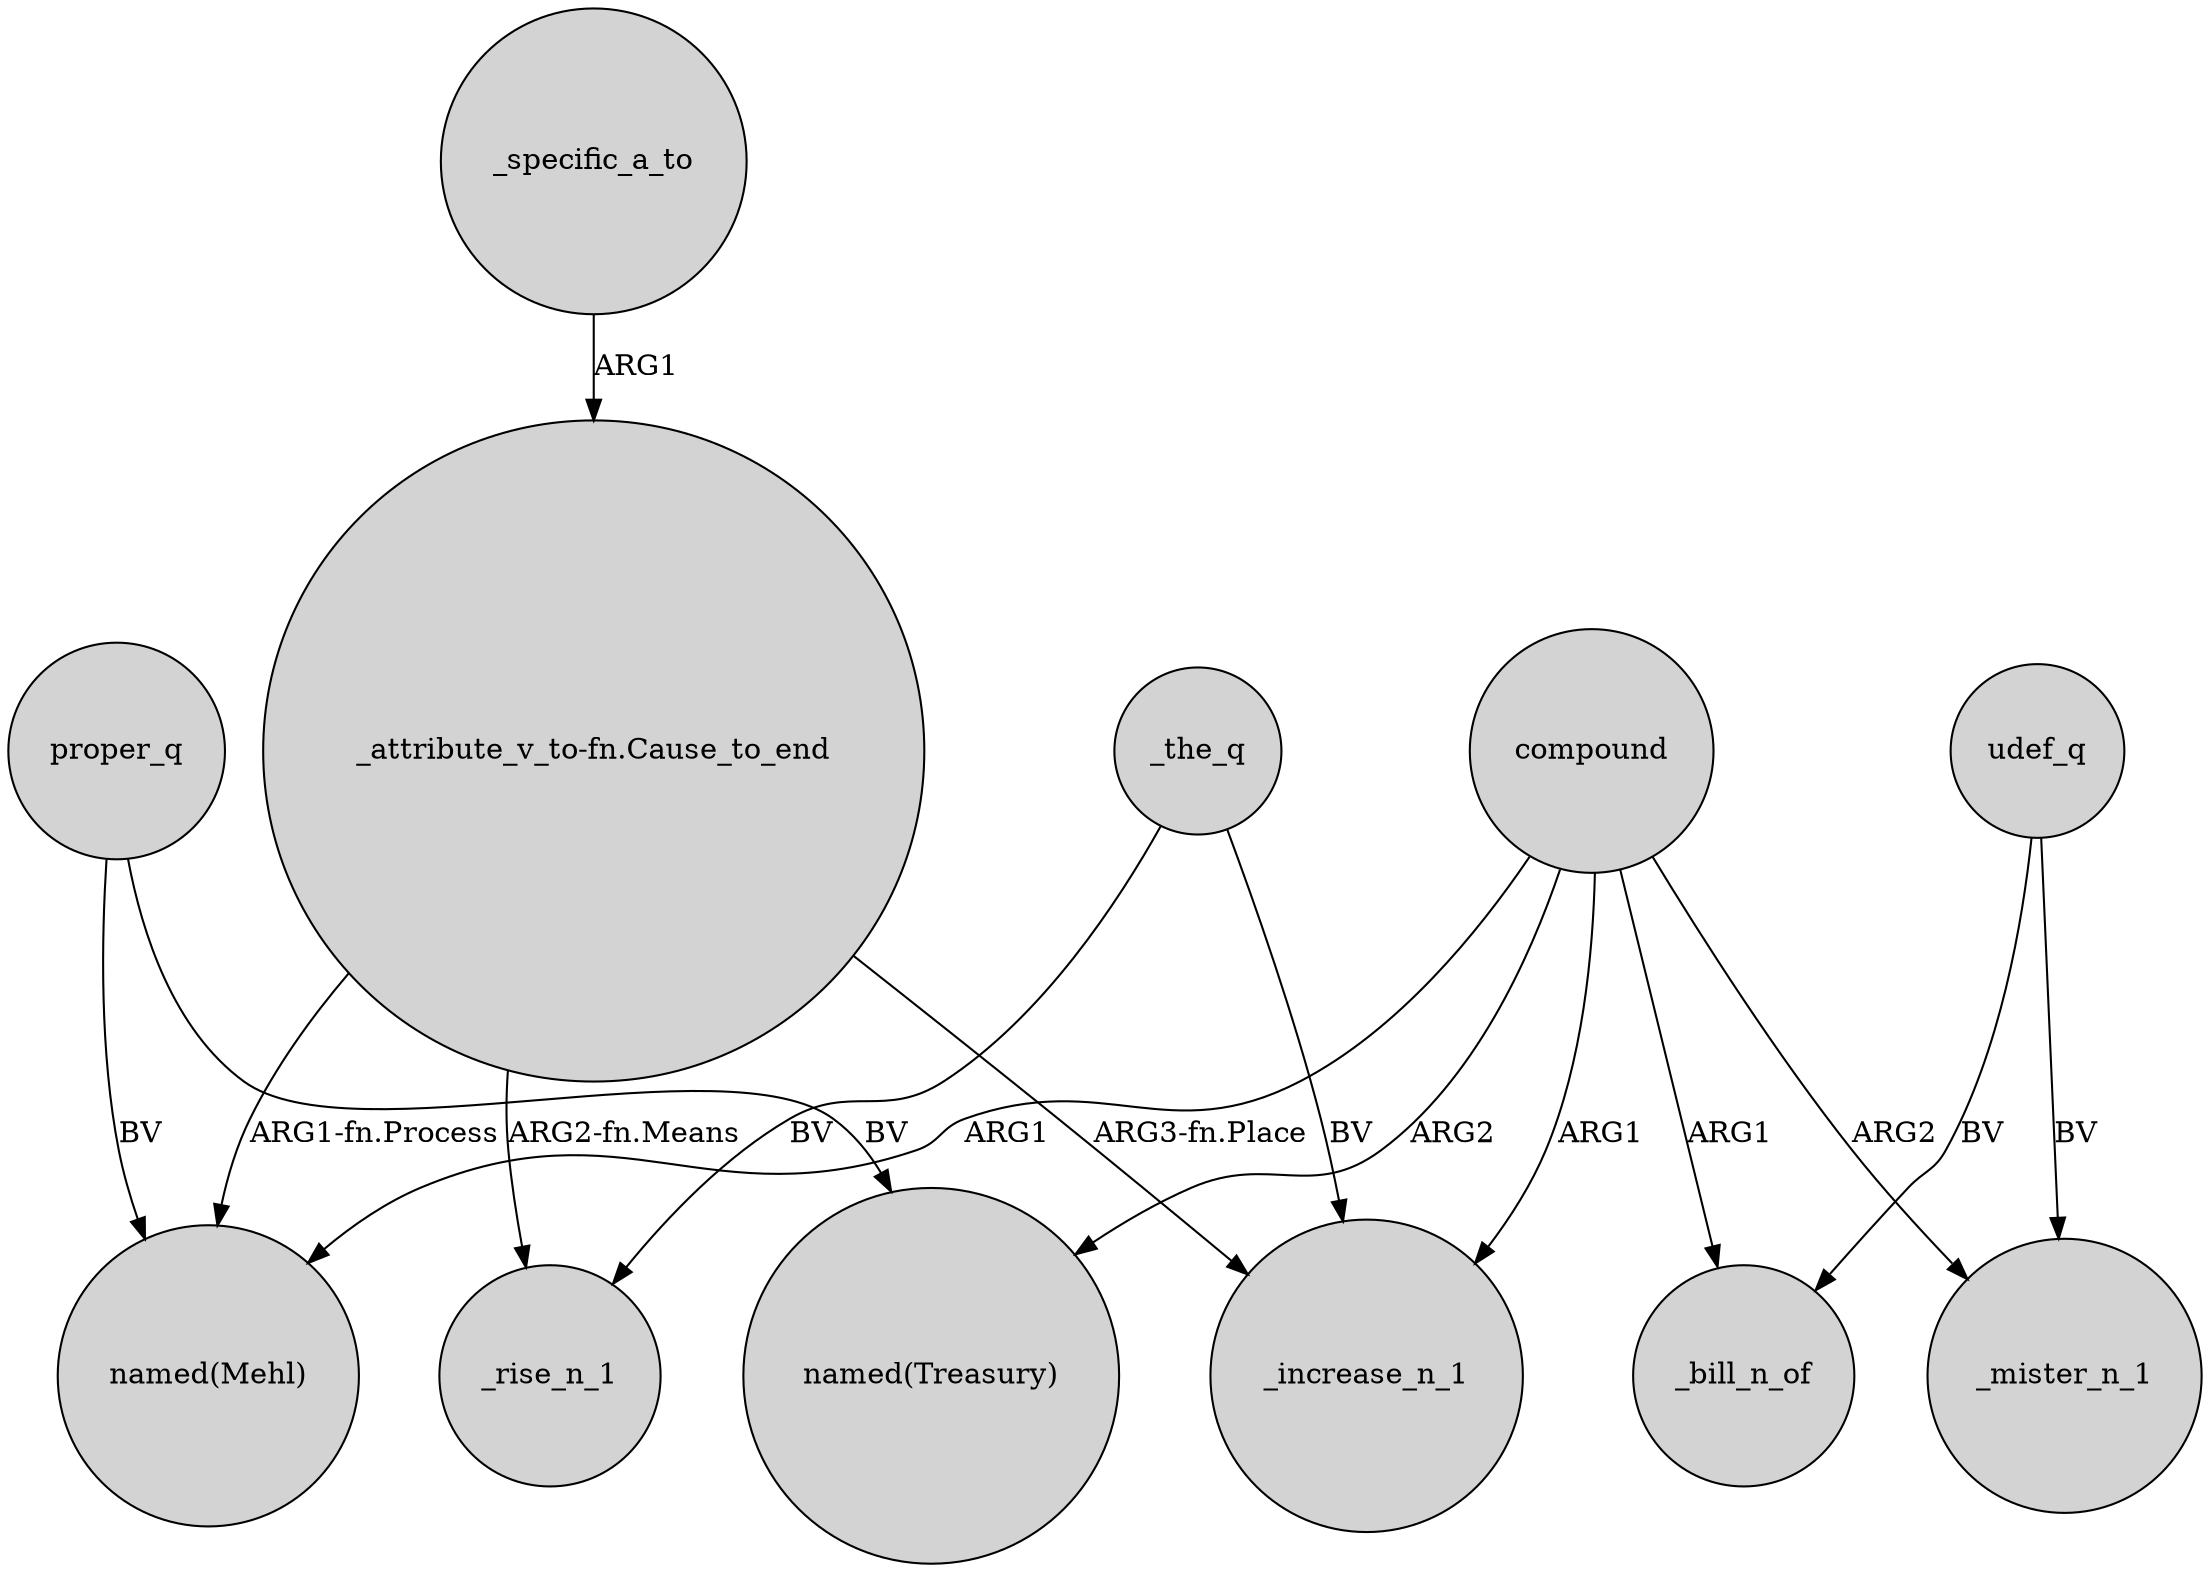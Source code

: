 digraph {
	node [shape=circle style=filled]
	proper_q -> "named(Mehl)" [label=BV]
	proper_q -> "named(Treasury)" [label=BV]
	compound -> "named(Treasury)" [label=ARG2]
	"_attribute_v_to-fn.Cause_to_end" -> "named(Mehl)" [label="ARG1-fn.Process"]
	compound -> _increase_n_1 [label=ARG1]
	compound -> "named(Mehl)" [label=ARG1]
	udef_q -> _mister_n_1 [label=BV]
	compound -> _bill_n_of [label=ARG1]
	_specific_a_to -> "_attribute_v_to-fn.Cause_to_end" [label=ARG1]
	compound -> _mister_n_1 [label=ARG2]
	_the_q -> _rise_n_1 [label=BV]
	"_attribute_v_to-fn.Cause_to_end" -> _increase_n_1 [label="ARG3-fn.Place"]
	_the_q -> _increase_n_1 [label=BV]
	"_attribute_v_to-fn.Cause_to_end" -> _rise_n_1 [label="ARG2-fn.Means"]
	udef_q -> _bill_n_of [label=BV]
}
